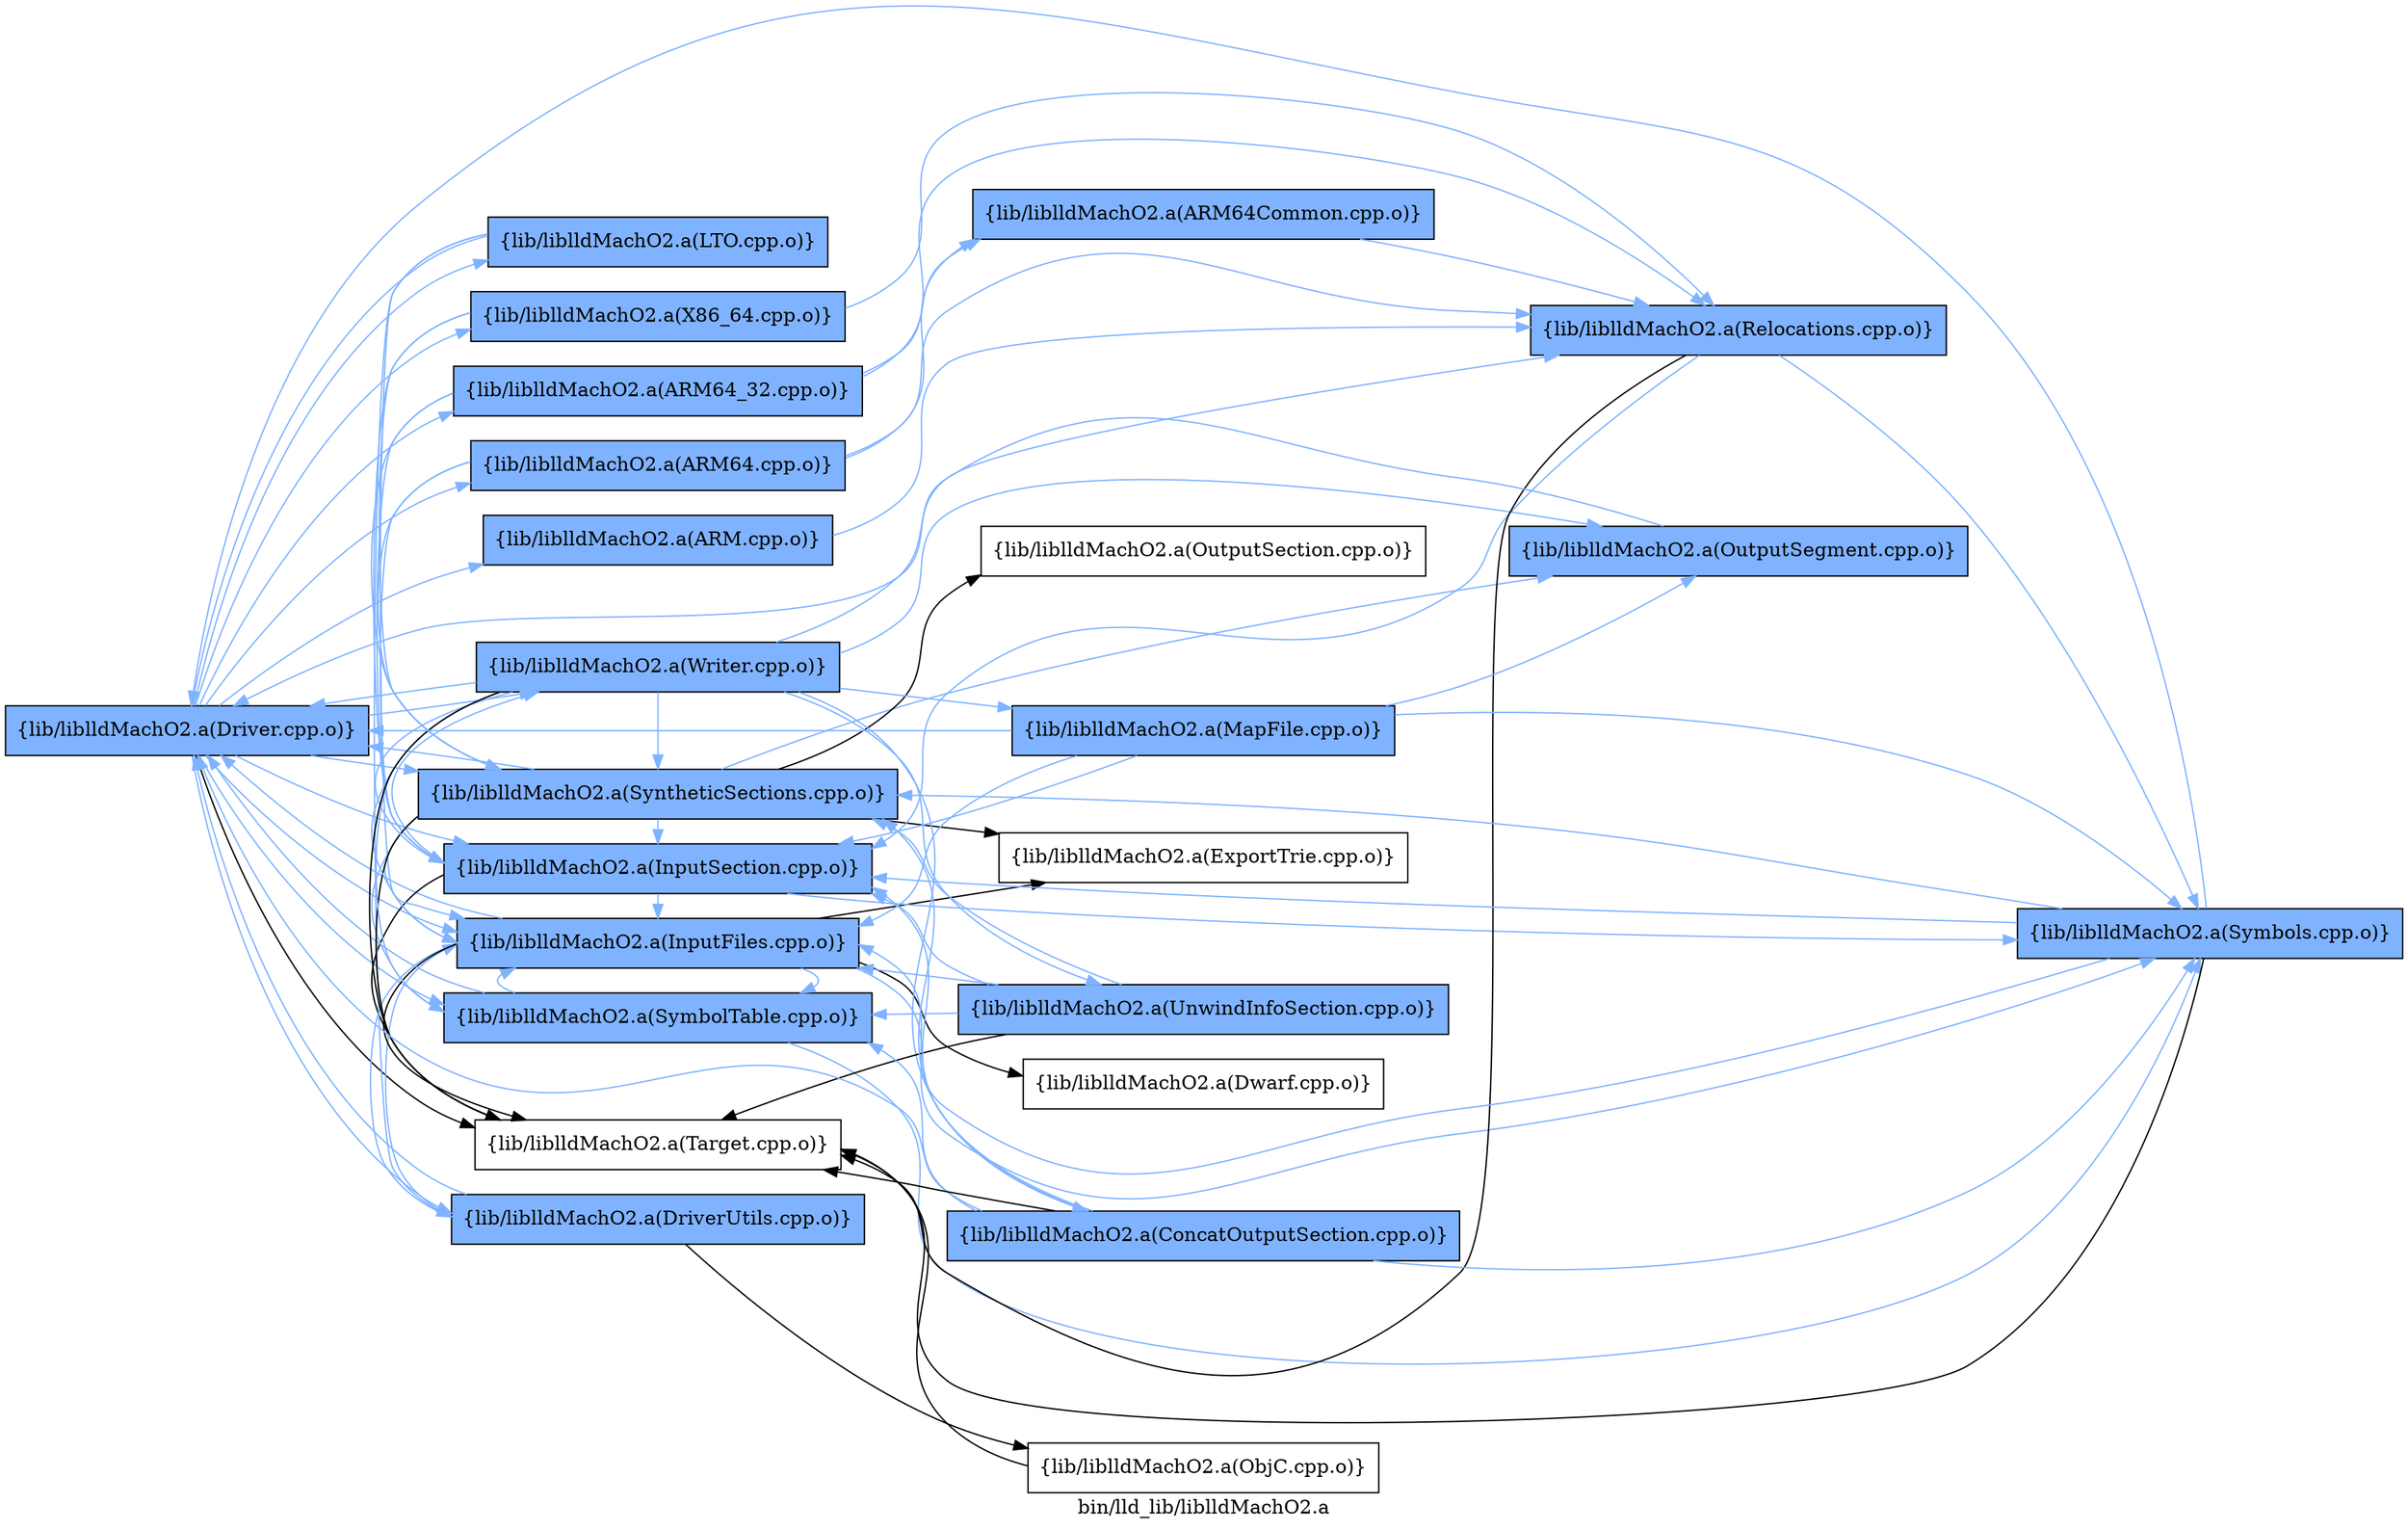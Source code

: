 digraph "bin/lld_lib/liblldMachO2.a" {
	label="bin/lld_lib/liblldMachO2.a";
	rankdir=LR;
	{ rank=same; Node0x55e04377f9d8;  }
	{ rank=same; Node0x55e043776888; Node0x55e043776ab8; Node0x55e043777788; Node0x55e0437784f8; Node0x55e043778908; Node0x55e043779538; Node0x55e04379a148; Node0x55e043799428; Node0x55e04379ac38; Node0x55e043796778; Node0x55e04377cb48; Node0x55e04377be28;  }

	Node0x55e04377f9d8 [shape=record,shape=box,group=1,style=filled,fillcolor="0.600000 0.5 1",label="{lib/liblldMachO2.a(Driver.cpp.o)}"];
	Node0x55e04377f9d8 -> Node0x55e043776888[color="0.600000 0.5 1"];
	Node0x55e04377f9d8 -> Node0x55e043776ab8[color="0.600000 0.5 1"];
	Node0x55e04377f9d8 -> Node0x55e043777788[color="0.600000 0.5 1"];
	Node0x55e04377f9d8 -> Node0x55e0437784f8[color="0.600000 0.5 1"];
	Node0x55e04377f9d8 -> Node0x55e043778908[color="0.600000 0.5 1"];
	Node0x55e04377f9d8 -> Node0x55e043779538[color="0.600000 0.5 1"];
	Node0x55e04377f9d8 -> Node0x55e04379a148[color="0.600000 0.5 1"];
	Node0x55e04377f9d8 -> Node0x55e043799428[color="0.600000 0.5 1"];
	Node0x55e04377f9d8 -> Node0x55e04379ac38[color="0.600000 0.5 1"];
	Node0x55e04377f9d8 -> Node0x55e043796778[color="0.600000 0.5 1"];
	Node0x55e04377f9d8 -> Node0x55e04377cb48;
	Node0x55e04377f9d8 -> Node0x55e04377be28[color="0.600000 0.5 1"];
	Node0x55e043776888 [shape=record,shape=box,group=1,style=filled,fillcolor="0.600000 0.5 1",label="{lib/liblldMachO2.a(ARM.cpp.o)}"];
	Node0x55e043776888 -> Node0x55e04379a4b8[color="0.600000 0.5 1"];
	Node0x55e043776ab8 [shape=record,shape=box,group=1,style=filled,fillcolor="0.600000 0.5 1",label="{lib/liblldMachO2.a(X86_64.cpp.o)}"];
	Node0x55e043776ab8 -> Node0x55e04379a148[color="0.600000 0.5 1"];
	Node0x55e043776ab8 -> Node0x55e04379a4b8[color="0.600000 0.5 1"];
	Node0x55e043776ab8 -> Node0x55e043796778[color="0.600000 0.5 1"];
	Node0x55e043777788 [shape=record,shape=box,group=1,style=filled,fillcolor="0.600000 0.5 1",label="{lib/liblldMachO2.a(ARM64_32.cpp.o)}"];
	Node0x55e043777788 -> Node0x55e0437778c8[color="0.600000 0.5 1"];
	Node0x55e043777788 -> Node0x55e04379a148[color="0.600000 0.5 1"];
	Node0x55e043777788 -> Node0x55e04379a4b8[color="0.600000 0.5 1"];
	Node0x55e043777788 -> Node0x55e043796778[color="0.600000 0.5 1"];
	Node0x55e0437784f8 [shape=record,shape=box,group=1,style=filled,fillcolor="0.600000 0.5 1",label="{lib/liblldMachO2.a(ARM64.cpp.o)}"];
	Node0x55e0437784f8 -> Node0x55e0437778c8[color="0.600000 0.5 1"];
	Node0x55e0437784f8 -> Node0x55e04379a148[color="0.600000 0.5 1"];
	Node0x55e0437784f8 -> Node0x55e04379a4b8[color="0.600000 0.5 1"];
	Node0x55e0437784f8 -> Node0x55e043796778[color="0.600000 0.5 1"];
	Node0x55e043778908 [shape=record,shape=box,group=1,style=filled,fillcolor="0.600000 0.5 1",label="{lib/liblldMachO2.a(DriverUtils.cpp.o)}"];
	Node0x55e043778908 -> Node0x55e04377f9d8[color="0.600000 0.5 1"];
	Node0x55e043778908 -> Node0x55e043779538[color="0.600000 0.5 1"];
	Node0x55e043778908 -> Node0x55e04379b048;
	Node0x55e043779538 [shape=record,shape=box,group=1,style=filled,fillcolor="0.600000 0.5 1",label="{lib/liblldMachO2.a(InputFiles.cpp.o)}"];
	Node0x55e043779538 -> Node0x55e04377f9d8[color="0.600000 0.5 1"];
	Node0x55e043779538 -> Node0x55e043778908[color="0.600000 0.5 1"];
	Node0x55e043779538 -> Node0x55e04379dd98;
	Node0x55e043779538 -> Node0x55e04379d118;
	Node0x55e043779538 -> Node0x55e04379ac38[color="0.600000 0.5 1"];
	Node0x55e043779538 -> Node0x55e0437978f8[color="0.600000 0.5 1"];
	Node0x55e043779538 -> Node0x55e04377cb48;
	Node0x55e04379a148 [shape=record,shape=box,group=1,style=filled,fillcolor="0.600000 0.5 1",label="{lib/liblldMachO2.a(InputSection.cpp.o)}"];
	Node0x55e04379a148 -> Node0x55e043779538[color="0.600000 0.5 1"];
	Node0x55e04379a148 -> Node0x55e0437978f8[color="0.600000 0.5 1"];
	Node0x55e04379a148 -> Node0x55e04377cb48;
	Node0x55e04379a148 -> Node0x55e04377be28[color="0.600000 0.5 1"];
	Node0x55e043799428 [shape=record,shape=box,group=1,style=filled,fillcolor="0.600000 0.5 1",label="{lib/liblldMachO2.a(LTO.cpp.o)}"];
	Node0x55e043799428 -> Node0x55e04377f9d8[color="0.600000 0.5 1"];
	Node0x55e043799428 -> Node0x55e043778908[color="0.600000 0.5 1"];
	Node0x55e043799428 -> Node0x55e043779538[color="0.600000 0.5 1"];
	Node0x55e04379ac38 [shape=record,shape=box,group=1,style=filled,fillcolor="0.600000 0.5 1",label="{lib/liblldMachO2.a(SymbolTable.cpp.o)}"];
	Node0x55e04379ac38 -> Node0x55e04377f9d8[color="0.600000 0.5 1"];
	Node0x55e04379ac38 -> Node0x55e043779538[color="0.600000 0.5 1"];
	Node0x55e04379ac38 -> Node0x55e0437978f8[color="0.600000 0.5 1"];
	Node0x55e043796778 [shape=record,shape=box,group=1,style=filled,fillcolor="0.600000 0.5 1",label="{lib/liblldMachO2.a(SyntheticSections.cpp.o)}"];
	Node0x55e043796778 -> Node0x55e04377f9d8[color="0.600000 0.5 1"];
	Node0x55e043796778 -> Node0x55e043779538[color="0.600000 0.5 1"];
	Node0x55e043796778 -> Node0x55e04379d118;
	Node0x55e043796778 -> Node0x55e04379a148[color="0.600000 0.5 1"];
	Node0x55e043796778 -> Node0x55e04379ac38[color="0.600000 0.5 1"];
	Node0x55e043796778 -> Node0x55e043796e08[color="0.600000 0.5 1"];
	Node0x55e043796778 -> Node0x55e04377d138;
	Node0x55e043796778 -> Node0x55e04377cb48;
	Node0x55e04377cb48 [shape=record,shape=box,group=0,label="{lib/liblldMachO2.a(Target.cpp.o)}"];
	Node0x55e04377be28 [shape=record,shape=box,group=1,style=filled,fillcolor="0.600000 0.5 1",label="{lib/liblldMachO2.a(Writer.cpp.o)}"];
	Node0x55e04377be28 -> Node0x55e04377f9d8[color="0.600000 0.5 1"];
	Node0x55e04377be28 -> Node0x55e043779538[color="0.600000 0.5 1"];
	Node0x55e04377be28 -> Node0x55e04379a148[color="0.600000 0.5 1"];
	Node0x55e04377be28 -> Node0x55e04379a4b8[color="0.600000 0.5 1"];
	Node0x55e04377be28 -> Node0x55e04379ac38[color="0.600000 0.5 1"];
	Node0x55e04377be28 -> Node0x55e043796778[color="0.600000 0.5 1"];
	Node0x55e04377be28 -> Node0x55e043796e08[color="0.600000 0.5 1"];
	Node0x55e04377be28 -> Node0x55e04377cb48;
	Node0x55e04377be28 -> Node0x55e04377b248[color="0.600000 0.5 1"];
	Node0x55e04377be28 -> Node0x55e04377f668[color="0.600000 0.5 1"];
	Node0x55e04377be28 -> Node0x55e04377fb18[color="0.600000 0.5 1"];
	Node0x55e04379a4b8 [shape=record,shape=box,group=1,style=filled,fillcolor="0.600000 0.5 1",label="{lib/liblldMachO2.a(Relocations.cpp.o)}"];
	Node0x55e04379a4b8 -> Node0x55e04379a148[color="0.600000 0.5 1"];
	Node0x55e04379a4b8 -> Node0x55e0437978f8[color="0.600000 0.5 1"];
	Node0x55e04379a4b8 -> Node0x55e04377cb48;
	Node0x55e0437778c8 [shape=record,shape=box,group=1,style=filled,fillcolor="0.600000 0.5 1",label="{lib/liblldMachO2.a(ARM64Common.cpp.o)}"];
	Node0x55e0437778c8 -> Node0x55e04379a4b8[color="0.600000 0.5 1"];
	Node0x55e04379b048 [shape=record,shape=box,group=0,label="{lib/liblldMachO2.a(ObjC.cpp.o)}"];
	Node0x55e04379b048 -> Node0x55e04377cb48;
	Node0x55e04379dd98 [shape=record,shape=box,group=0,label="{lib/liblldMachO2.a(Dwarf.cpp.o)}"];
	Node0x55e04379d118 [shape=record,shape=box,group=0,label="{lib/liblldMachO2.a(ExportTrie.cpp.o)}"];
	Node0x55e0437978f8 [shape=record,shape=box,group=1,style=filled,fillcolor="0.600000 0.5 1",label="{lib/liblldMachO2.a(Symbols.cpp.o)}"];
	Node0x55e0437978f8 -> Node0x55e04377f9d8[color="0.600000 0.5 1"];
	Node0x55e0437978f8 -> Node0x55e043779538[color="0.600000 0.5 1"];
	Node0x55e0437978f8 -> Node0x55e04379a148[color="0.600000 0.5 1"];
	Node0x55e0437978f8 -> Node0x55e043796778[color="0.600000 0.5 1"];
	Node0x55e0437978f8 -> Node0x55e04377cb48;
	Node0x55e043796e08 [shape=record,shape=box,group=1,style=filled,fillcolor="0.600000 0.5 1",label="{lib/liblldMachO2.a(OutputSegment.cpp.o)}"];
	Node0x55e043796e08 -> Node0x55e04377f9d8[color="0.600000 0.5 1"];
	Node0x55e04377d138 [shape=record,shape=box,group=0,label="{lib/liblldMachO2.a(OutputSection.cpp.o)}"];
	Node0x55e04377b248 [shape=record,shape=box,group=1,style=filled,fillcolor="0.600000 0.5 1",label="{lib/liblldMachO2.a(UnwindInfoSection.cpp.o)}"];
	Node0x55e04377b248 -> Node0x55e043779538[color="0.600000 0.5 1"];
	Node0x55e04377b248 -> Node0x55e04379a148[color="0.600000 0.5 1"];
	Node0x55e04377b248 -> Node0x55e04379ac38[color="0.600000 0.5 1"];
	Node0x55e04377b248 -> Node0x55e043796778[color="0.600000 0.5 1"];
	Node0x55e04377b248 -> Node0x55e04377cb48;
	Node0x55e04377f668 [shape=record,shape=box,group=1,style=filled,fillcolor="0.600000 0.5 1",label="{lib/liblldMachO2.a(ConcatOutputSection.cpp.o)}"];
	Node0x55e04377f668 -> Node0x55e04377f9d8[color="0.600000 0.5 1"];
	Node0x55e04377f668 -> Node0x55e04379a148[color="0.600000 0.5 1"];
	Node0x55e04377f668 -> Node0x55e04379ac38[color="0.600000 0.5 1"];
	Node0x55e04377f668 -> Node0x55e0437978f8[color="0.600000 0.5 1"];
	Node0x55e04377f668 -> Node0x55e043796778[color="0.600000 0.5 1"];
	Node0x55e04377f668 -> Node0x55e04377cb48;
	Node0x55e04377fb18 [shape=record,shape=box,group=1,style=filled,fillcolor="0.600000 0.5 1",label="{lib/liblldMachO2.a(MapFile.cpp.o)}"];
	Node0x55e04377fb18 -> Node0x55e04377f9d8[color="0.600000 0.5 1"];
	Node0x55e04377fb18 -> Node0x55e043779538[color="0.600000 0.5 1"];
	Node0x55e04377fb18 -> Node0x55e04379a148[color="0.600000 0.5 1"];
	Node0x55e04377fb18 -> Node0x55e0437978f8[color="0.600000 0.5 1"];
	Node0x55e04377fb18 -> Node0x55e043796e08[color="0.600000 0.5 1"];
}
